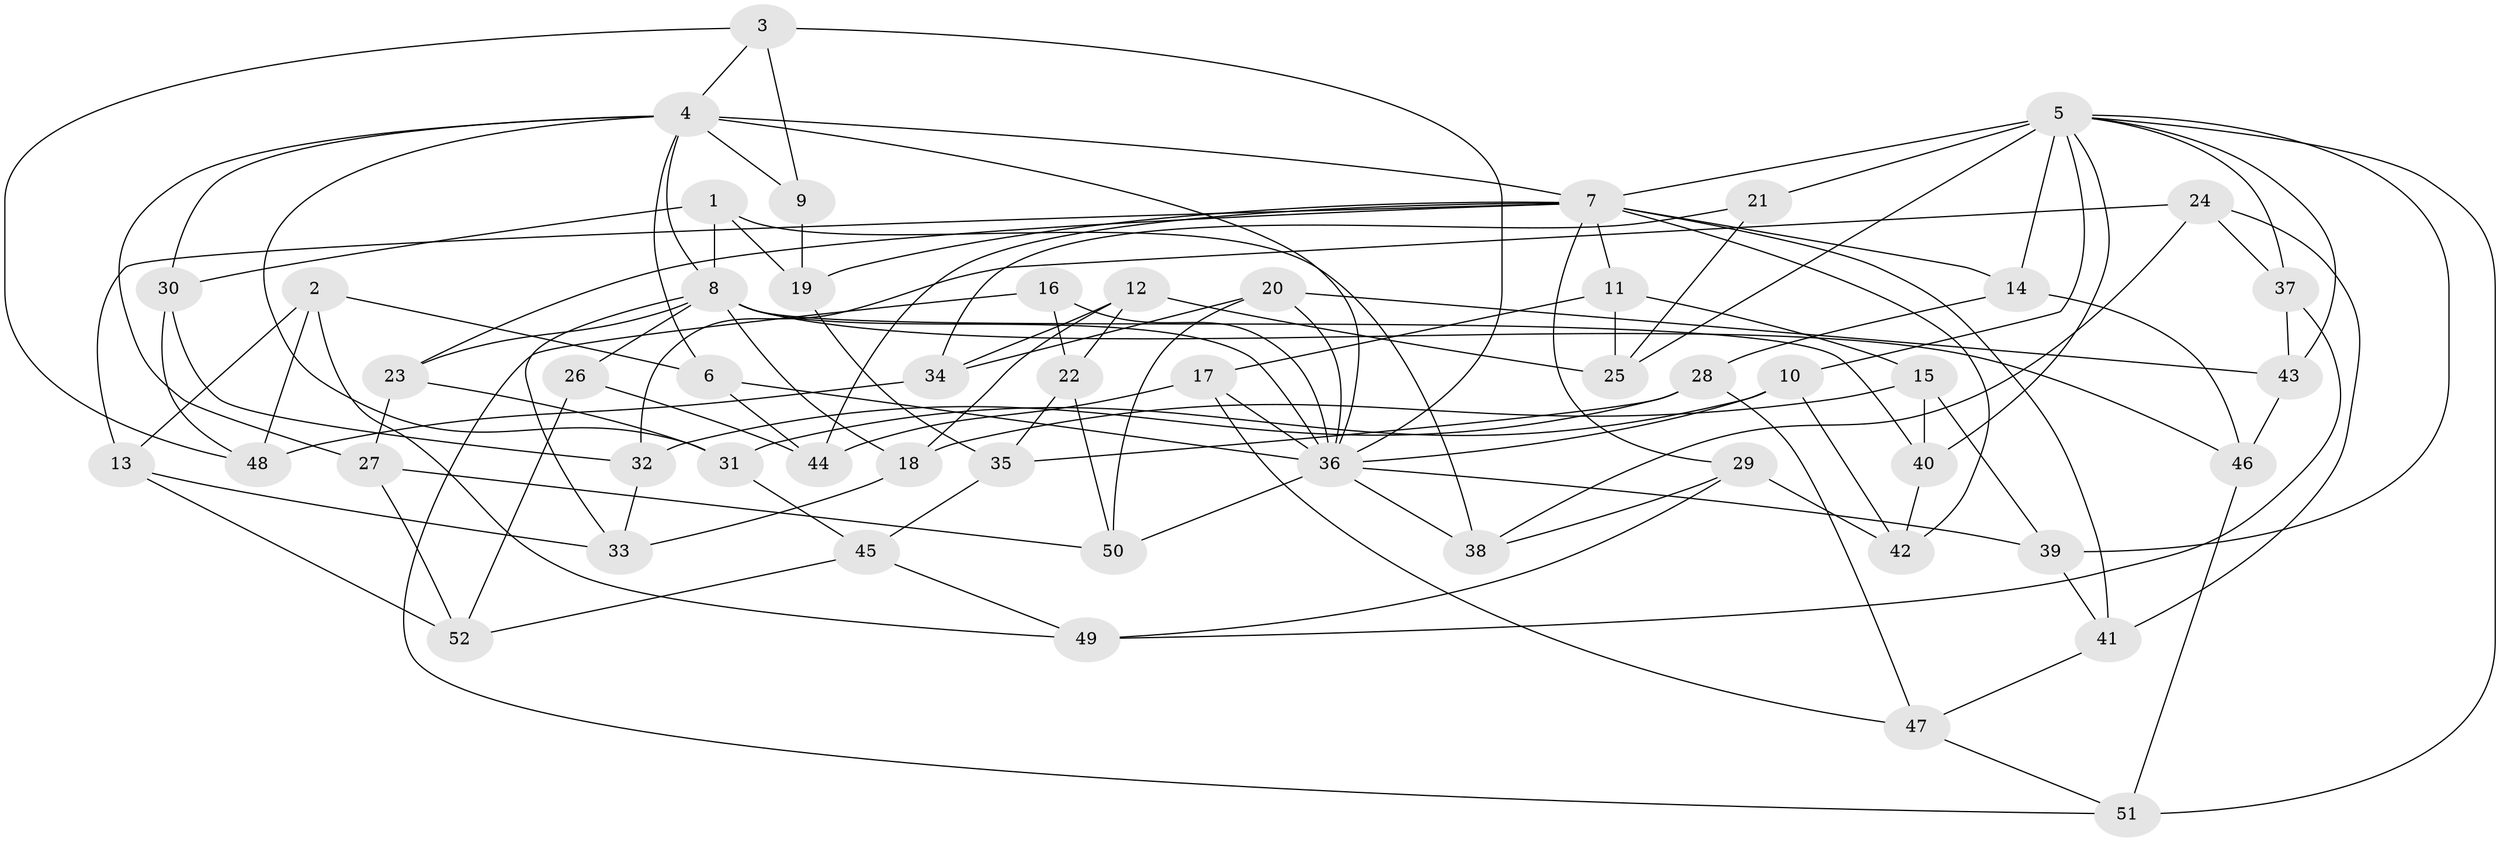 // original degree distribution, {4: 1.0}
// Generated by graph-tools (version 1.1) at 2025/53/03/04/25 22:53:43]
// undirected, 52 vertices, 117 edges
graph export_dot {
  node [color=gray90,style=filled];
  1;
  2;
  3;
  4;
  5;
  6;
  7;
  8;
  9;
  10;
  11;
  12;
  13;
  14;
  15;
  16;
  17;
  18;
  19;
  20;
  21;
  22;
  23;
  24;
  25;
  26;
  27;
  28;
  29;
  30;
  31;
  32;
  33;
  34;
  35;
  36;
  37;
  38;
  39;
  40;
  41;
  42;
  43;
  44;
  45;
  46;
  47;
  48;
  49;
  50;
  51;
  52;
  1 -- 8 [weight=1.0];
  1 -- 19 [weight=1.0];
  1 -- 30 [weight=1.0];
  1 -- 38 [weight=1.0];
  2 -- 6 [weight=1.0];
  2 -- 13 [weight=1.0];
  2 -- 48 [weight=1.0];
  2 -- 49 [weight=1.0];
  3 -- 4 [weight=1.0];
  3 -- 9 [weight=1.0];
  3 -- 36 [weight=1.0];
  3 -- 48 [weight=1.0];
  4 -- 6 [weight=1.0];
  4 -- 7 [weight=1.0];
  4 -- 8 [weight=1.0];
  4 -- 9 [weight=2.0];
  4 -- 27 [weight=1.0];
  4 -- 30 [weight=1.0];
  4 -- 31 [weight=1.0];
  4 -- 36 [weight=1.0];
  5 -- 7 [weight=1.0];
  5 -- 10 [weight=1.0];
  5 -- 14 [weight=2.0];
  5 -- 21 [weight=2.0];
  5 -- 25 [weight=1.0];
  5 -- 37 [weight=1.0];
  5 -- 39 [weight=1.0];
  5 -- 40 [weight=1.0];
  5 -- 43 [weight=1.0];
  5 -- 51 [weight=1.0];
  6 -- 36 [weight=1.0];
  6 -- 44 [weight=1.0];
  7 -- 11 [weight=1.0];
  7 -- 13 [weight=1.0];
  7 -- 14 [weight=2.0];
  7 -- 19 [weight=1.0];
  7 -- 23 [weight=1.0];
  7 -- 29 [weight=1.0];
  7 -- 41 [weight=1.0];
  7 -- 42 [weight=1.0];
  7 -- 44 [weight=1.0];
  8 -- 18 [weight=1.0];
  8 -- 23 [weight=1.0];
  8 -- 26 [weight=2.0];
  8 -- 33 [weight=1.0];
  8 -- 36 [weight=1.0];
  8 -- 40 [weight=1.0];
  8 -- 46 [weight=1.0];
  9 -- 19 [weight=1.0];
  10 -- 31 [weight=1.0];
  10 -- 36 [weight=1.0];
  10 -- 42 [weight=1.0];
  11 -- 15 [weight=1.0];
  11 -- 17 [weight=1.0];
  11 -- 25 [weight=1.0];
  12 -- 18 [weight=1.0];
  12 -- 22 [weight=1.0];
  12 -- 25 [weight=1.0];
  12 -- 34 [weight=1.0];
  13 -- 33 [weight=1.0];
  13 -- 52 [weight=1.0];
  14 -- 28 [weight=1.0];
  14 -- 46 [weight=1.0];
  15 -- 18 [weight=1.0];
  15 -- 39 [weight=1.0];
  15 -- 40 [weight=1.0];
  16 -- 22 [weight=1.0];
  16 -- 36 [weight=2.0];
  16 -- 51 [weight=1.0];
  17 -- 36 [weight=1.0];
  17 -- 44 [weight=1.0];
  17 -- 47 [weight=1.0];
  18 -- 33 [weight=1.0];
  19 -- 35 [weight=1.0];
  20 -- 34 [weight=1.0];
  20 -- 36 [weight=1.0];
  20 -- 43 [weight=1.0];
  20 -- 50 [weight=1.0];
  21 -- 25 [weight=1.0];
  21 -- 34 [weight=1.0];
  22 -- 35 [weight=1.0];
  22 -- 50 [weight=1.0];
  23 -- 27 [weight=1.0];
  23 -- 31 [weight=1.0];
  24 -- 32 [weight=1.0];
  24 -- 37 [weight=1.0];
  24 -- 38 [weight=1.0];
  24 -- 41 [weight=1.0];
  26 -- 44 [weight=1.0];
  26 -- 52 [weight=1.0];
  27 -- 50 [weight=1.0];
  27 -- 52 [weight=1.0];
  28 -- 32 [weight=1.0];
  28 -- 35 [weight=1.0];
  28 -- 47 [weight=1.0];
  29 -- 38 [weight=1.0];
  29 -- 42 [weight=1.0];
  29 -- 49 [weight=1.0];
  30 -- 32 [weight=1.0];
  30 -- 48 [weight=1.0];
  31 -- 45 [weight=1.0];
  32 -- 33 [weight=1.0];
  34 -- 48 [weight=1.0];
  35 -- 45 [weight=1.0];
  36 -- 38 [weight=1.0];
  36 -- 39 [weight=1.0];
  36 -- 50 [weight=1.0];
  37 -- 43 [weight=1.0];
  37 -- 49 [weight=1.0];
  39 -- 41 [weight=1.0];
  40 -- 42 [weight=1.0];
  41 -- 47 [weight=1.0];
  43 -- 46 [weight=1.0];
  45 -- 49 [weight=1.0];
  45 -- 52 [weight=1.0];
  46 -- 51 [weight=1.0];
  47 -- 51 [weight=1.0];
}
